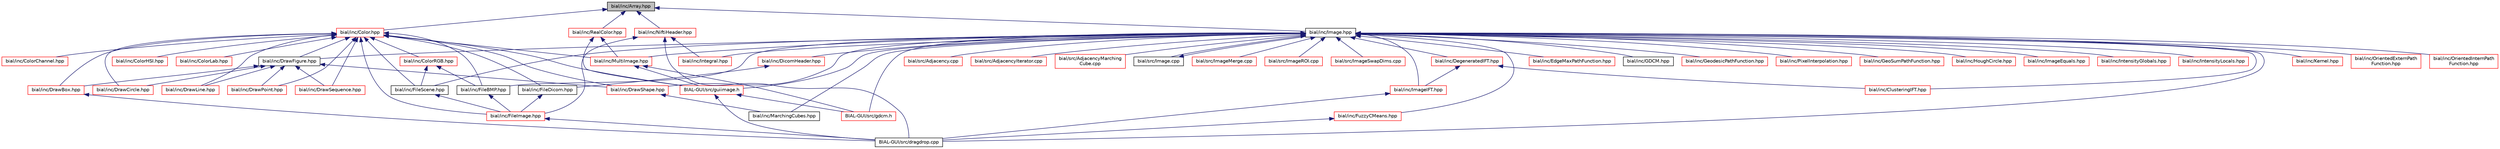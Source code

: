 digraph "bial/inc/Array.hpp"
{
  edge [fontname="Helvetica",fontsize="10",labelfontname="Helvetica",labelfontsize="10"];
  node [fontname="Helvetica",fontsize="10",shape=record];
  Node1 [label="bial/inc/Array.hpp",height=0.2,width=0.4,color="black", fillcolor="grey75", style="filled", fontcolor="black"];
  Node1 -> Node2 [dir="back",color="midnightblue",fontsize="10",style="solid",fontname="Helvetica"];
  Node2 [label="bial/inc/Image.hpp",height=0.2,width=0.4,color="black", fillcolor="white", style="filled",URL="$_image_8hpp.html"];
  Node2 -> Node3 [dir="back",color="midnightblue",fontsize="10",style="solid",fontname="Helvetica"];
  Node3 [label="bial/inc/DegeneratedIFT.hpp",height=0.2,width=0.4,color="red", fillcolor="white", style="filled",URL="$_degenerated_i_f_t_8hpp.html"];
  Node3 -> Node4 [dir="back",color="midnightblue",fontsize="10",style="solid",fontname="Helvetica"];
  Node4 [label="bial/inc/ClusteringIFT.hpp",height=0.2,width=0.4,color="red", fillcolor="white", style="filled",URL="$_clustering_i_f_t_8hpp.html"];
  Node3 -> Node5 [dir="back",color="midnightblue",fontsize="10",style="solid",fontname="Helvetica"];
  Node5 [label="bial/inc/ImageIFT.hpp",height=0.2,width=0.4,color="red", fillcolor="white", style="filled",URL="$_image_i_f_t_8hpp.html"];
  Node5 -> Node6 [dir="back",color="midnightblue",fontsize="10",style="solid",fontname="Helvetica"];
  Node6 [label="BIAL-GUI/src/dragdrop.cpp",height=0.2,width=0.4,color="black", fillcolor="white", style="filled",URL="$dragdrop_8cpp.html"];
  Node2 -> Node4 [dir="back",color="midnightblue",fontsize="10",style="solid",fontname="Helvetica"];
  Node2 -> Node7 [dir="back",color="midnightblue",fontsize="10",style="solid",fontname="Helvetica"];
  Node7 [label="bial/inc/DicomHeader.hpp",height=0.2,width=0.4,color="red", fillcolor="white", style="filled",URL="$_dicom_header_8hpp.html",tooltip="Content: Dicom header reader   Description: Reads Dicom file and header containts. Based on Fabio Kawaoka Takase implementation.   Future add-on&#39;s: - Translate all comments to English. Reformat code to Bial standard. "];
  Node7 -> Node8 [dir="back",color="midnightblue",fontsize="10",style="solid",fontname="Helvetica"];
  Node8 [label="bial/inc/FileDicom.hpp",height=0.2,width=0.4,color="black", fillcolor="white", style="filled",URL="$_file_dicom_8hpp.html"];
  Node8 -> Node9 [dir="back",color="midnightblue",fontsize="10",style="solid",fontname="Helvetica"];
  Node9 [label="bial/inc/FileImage.hpp",height=0.2,width=0.4,color="red", fillcolor="white", style="filled",URL="$_file_image_8hpp.html"];
  Node9 -> Node6 [dir="back",color="midnightblue",fontsize="10",style="solid",fontname="Helvetica"];
  Node2 -> Node10 [dir="back",color="midnightblue",fontsize="10",style="solid",fontname="Helvetica"];
  Node10 [label="bial/inc/DrawFigure.hpp",height=0.2,width=0.4,color="black", fillcolor="white", style="filled",URL="$_draw_figure_8hpp.html"];
  Node10 -> Node11 [dir="back",color="midnightblue",fontsize="10",style="solid",fontname="Helvetica"];
  Node11 [label="bial/inc/DrawBox.hpp",height=0.2,width=0.4,color="red", fillcolor="white", style="filled",URL="$_draw_box_8hpp.html"];
  Node11 -> Node6 [dir="back",color="midnightblue",fontsize="10",style="solid",fontname="Helvetica"];
  Node10 -> Node12 [dir="back",color="midnightblue",fontsize="10",style="solid",fontname="Helvetica"];
  Node12 [label="bial/inc/DrawCircle.hpp",height=0.2,width=0.4,color="red", fillcolor="white", style="filled",URL="$_draw_circle_8hpp.html"];
  Node10 -> Node13 [dir="back",color="midnightblue",fontsize="10",style="solid",fontname="Helvetica"];
  Node13 [label="bial/inc/DrawLine.hpp",height=0.2,width=0.4,color="red", fillcolor="white", style="filled",URL="$_draw_line_8hpp.html"];
  Node10 -> Node14 [dir="back",color="midnightblue",fontsize="10",style="solid",fontname="Helvetica"];
  Node14 [label="bial/inc/DrawPoint.hpp",height=0.2,width=0.4,color="red", fillcolor="white", style="filled",URL="$_draw_point_8hpp.html"];
  Node10 -> Node15 [dir="back",color="midnightblue",fontsize="10",style="solid",fontname="Helvetica"];
  Node15 [label="bial/inc/DrawSequence.hpp",height=0.2,width=0.4,color="red", fillcolor="white", style="filled",URL="$_draw_sequence_8hpp.html"];
  Node10 -> Node16 [dir="back",color="midnightblue",fontsize="10",style="solid",fontname="Helvetica"];
  Node16 [label="bial/inc/DrawShape.hpp",height=0.2,width=0.4,color="red", fillcolor="white", style="filled",URL="$_draw_shape_8hpp.html"];
  Node16 -> Node17 [dir="back",color="midnightblue",fontsize="10",style="solid",fontname="Helvetica"];
  Node17 [label="bial/inc/MarchingCubes.hpp",height=0.2,width=0.4,color="black", fillcolor="white", style="filled",URL="$_marching_cubes_8hpp.html",tooltip="Content: Marching Cubes Algorithm   Description: Algorithm proposed by Lorensen and Cline to extract ..."];
  Node2 -> Node16 [dir="back",color="midnightblue",fontsize="10",style="solid",fontname="Helvetica"];
  Node2 -> Node18 [dir="back",color="midnightblue",fontsize="10",style="solid",fontname="Helvetica"];
  Node18 [label="bial/inc/EdgeMaxPathFunction.hpp",height=0.2,width=0.4,color="red", fillcolor="white", style="filled",URL="$_edge_max_path_function_8hpp.html"];
  Node2 -> Node19 [dir="back",color="midnightblue",fontsize="10",style="solid",fontname="Helvetica"];
  Node19 [label="bial/inc/FileBMP.hpp",height=0.2,width=0.4,color="black", fillcolor="white", style="filled",URL="$_file_b_m_p_8hpp.html"];
  Node19 -> Node9 [dir="back",color="midnightblue",fontsize="10",style="solid",fontname="Helvetica"];
  Node2 -> Node20 [dir="back",color="midnightblue",fontsize="10",style="solid",fontname="Helvetica"];
  Node20 [label="bial/inc/FileScene.hpp",height=0.2,width=0.4,color="black", fillcolor="white", style="filled",URL="$_file_scene_8hpp.html"];
  Node20 -> Node9 [dir="back",color="midnightblue",fontsize="10",style="solid",fontname="Helvetica"];
  Node2 -> Node21 [dir="back",color="midnightblue",fontsize="10",style="solid",fontname="Helvetica"];
  Node21 [label="bial/inc/FuzzyCMeans.hpp",height=0.2,width=0.4,color="red", fillcolor="white", style="filled",URL="$_fuzzy_c_means_8hpp.html",tooltip="Content: FuzzyCMeans class   Description: Implementation of Fuzzy C-Means clustering algorithm for 3D..."];
  Node21 -> Node6 [dir="back",color="midnightblue",fontsize="10",style="solid",fontname="Helvetica"];
  Node2 -> Node22 [dir="back",color="midnightblue",fontsize="10",style="solid",fontname="Helvetica"];
  Node22 [label="bial/inc/GDCM.hpp",height=0.2,width=0.4,color="black", fillcolor="white", style="filled",URL="$_g_d_c_m_8hpp.html",tooltip="Content: Bial GDCM class   Description: Wrapper to the GDCM library. "];
  Node2 -> Node23 [dir="back",color="midnightblue",fontsize="10",style="solid",fontname="Helvetica"];
  Node23 [label="bial/inc/GeodesicPathFunction.hpp",height=0.2,width=0.4,color="red", fillcolor="white", style="filled",URL="$_geodesic_path_function_8hpp.html"];
  Node2 -> Node24 [dir="back",color="midnightblue",fontsize="10",style="solid",fontname="Helvetica"];
  Node24 [label="bial/inc/PixelInterpolation.hpp",height=0.2,width=0.4,color="red", fillcolor="white", style="filled",URL="$_pixel_interpolation_8hpp.html"];
  Node2 -> Node25 [dir="back",color="midnightblue",fontsize="10",style="solid",fontname="Helvetica"];
  Node25 [label="bial/inc/GeoSumPathFunction.hpp",height=0.2,width=0.4,color="red", fillcolor="white", style="filled",URL="$_geo_sum_path_function_8hpp.html"];
  Node2 -> Node26 [dir="back",color="midnightblue",fontsize="10",style="solid",fontname="Helvetica"];
  Node26 [label="bial/inc/HoughCircle.hpp",height=0.2,width=0.4,color="red", fillcolor="white", style="filled",URL="$_hough_circle_8hpp.html"];
  Node2 -> Node27 [dir="back",color="midnightblue",fontsize="10",style="solid",fontname="Helvetica"];
  Node27 [label="bial/inc/ImageEquals.hpp",height=0.2,width=0.4,color="red", fillcolor="white", style="filled",URL="$_image_equals_8hpp.html"];
  Node2 -> Node5 [dir="back",color="midnightblue",fontsize="10",style="solid",fontname="Helvetica"];
  Node2 -> Node28 [dir="back",color="midnightblue",fontsize="10",style="solid",fontname="Helvetica"];
  Node28 [label="bial/inc/Integral.hpp",height=0.2,width=0.4,color="red", fillcolor="white", style="filled",URL="$_integral_8hpp.html"];
  Node2 -> Node29 [dir="back",color="midnightblue",fontsize="10",style="solid",fontname="Helvetica"];
  Node29 [label="bial/inc/IntensityGlobals.hpp",height=0.2,width=0.4,color="red", fillcolor="white", style="filled",URL="$_intensity_globals_8hpp.html"];
  Node2 -> Node30 [dir="back",color="midnightblue",fontsize="10",style="solid",fontname="Helvetica"];
  Node30 [label="bial/inc/IntensityLocals.hpp",height=0.2,width=0.4,color="red", fillcolor="white", style="filled",URL="$_intensity_locals_8hpp.html"];
  Node2 -> Node31 [dir="back",color="midnightblue",fontsize="10",style="solid",fontname="Helvetica"];
  Node31 [label="bial/inc/Kernel.hpp",height=0.2,width=0.4,color="red", fillcolor="white", style="filled",URL="$_kernel_8hpp.html"];
  Node2 -> Node17 [dir="back",color="midnightblue",fontsize="10",style="solid",fontname="Helvetica"];
  Node2 -> Node32 [dir="back",color="midnightblue",fontsize="10",style="solid",fontname="Helvetica"];
  Node32 [label="bial/inc/MultiImage.hpp",height=0.2,width=0.4,color="red", fillcolor="white", style="filled",URL="$_multi_image_8hpp.html"];
  Node32 -> Node33 [dir="back",color="midnightblue",fontsize="10",style="solid",fontname="Helvetica"];
  Node33 [label="BIAL-GUI/src/guiimage.h",height=0.2,width=0.4,color="red", fillcolor="white", style="filled",URL="$guiimage_8h.html"];
  Node33 -> Node6 [dir="back",color="midnightblue",fontsize="10",style="solid",fontname="Helvetica"];
  Node33 -> Node34 [dir="back",color="midnightblue",fontsize="10",style="solid",fontname="Helvetica"];
  Node34 [label="BIAL-GUI/src/gdcm.h",height=0.2,width=0.4,color="red", fillcolor="white", style="filled",URL="$gdcm_8h.html"];
  Node32 -> Node34 [dir="back",color="midnightblue",fontsize="10",style="solid",fontname="Helvetica"];
  Node2 -> Node35 [dir="back",color="midnightblue",fontsize="10",style="solid",fontname="Helvetica"];
  Node35 [label="bial/inc/OrientedExternPath\lFunction.hpp",height=0.2,width=0.4,color="red", fillcolor="white", style="filled",URL="$_oriented_extern_path_function_8hpp.html"];
  Node2 -> Node36 [dir="back",color="midnightblue",fontsize="10",style="solid",fontname="Helvetica"];
  Node36 [label="bial/inc/OrientedInternPath\lFunction.hpp",height=0.2,width=0.4,color="red", fillcolor="white", style="filled",URL="$_oriented_intern_path_function_8hpp.html"];
  Node2 -> Node37 [dir="back",color="midnightblue",fontsize="10",style="solid",fontname="Helvetica"];
  Node37 [label="bial/src/Adjacency.cpp",height=0.2,width=0.4,color="red", fillcolor="white", style="filled",URL="$_adjacency_8cpp.html"];
  Node2 -> Node38 [dir="back",color="midnightblue",fontsize="10",style="solid",fontname="Helvetica"];
  Node38 [label="bial/src/AdjacencyIterator.cpp",height=0.2,width=0.4,color="red", fillcolor="white", style="filled",URL="$_adjacency_iterator_8cpp.html"];
  Node2 -> Node39 [dir="back",color="midnightblue",fontsize="10",style="solid",fontname="Helvetica"];
  Node39 [label="bial/src/AdjacencyMarching\lCube.cpp",height=0.2,width=0.4,color="red", fillcolor="white", style="filled",URL="$_adjacency_marching_cube_8cpp.html"];
  Node2 -> Node40 [dir="back",color="midnightblue",fontsize="10",style="solid",fontname="Helvetica"];
  Node40 [label="bial/src/Image.cpp",height=0.2,width=0.4,color="black", fillcolor="white", style="filled",URL="$_image_8cpp.html"];
  Node40 -> Node2 [dir="back",color="midnightblue",fontsize="10",style="solid",fontname="Helvetica"];
  Node2 -> Node41 [dir="back",color="midnightblue",fontsize="10",style="solid",fontname="Helvetica"];
  Node41 [label="bial/src/ImageMerge.cpp",height=0.2,width=0.4,color="red", fillcolor="white", style="filled",URL="$_image_merge_8cpp.html"];
  Node2 -> Node42 [dir="back",color="midnightblue",fontsize="10",style="solid",fontname="Helvetica"];
  Node42 [label="bial/src/ImageROI.cpp",height=0.2,width=0.4,color="red", fillcolor="white", style="filled",URL="$_image_r_o_i_8cpp.html"];
  Node2 -> Node43 [dir="back",color="midnightblue",fontsize="10",style="solid",fontname="Helvetica"];
  Node43 [label="bial/src/ImageSwapDims.cpp",height=0.2,width=0.4,color="red", fillcolor="white", style="filled",URL="$_image_swap_dims_8cpp.html"];
  Node2 -> Node33 [dir="back",color="midnightblue",fontsize="10",style="solid",fontname="Helvetica"];
  Node2 -> Node6 [dir="back",color="midnightblue",fontsize="10",style="solid",fontname="Helvetica"];
  Node2 -> Node34 [dir="back",color="midnightblue",fontsize="10",style="solid",fontname="Helvetica"];
  Node1 -> Node44 [dir="back",color="midnightblue",fontsize="10",style="solid",fontname="Helvetica"];
  Node44 [label="bial/inc/Color.hpp",height=0.2,width=0.4,color="red", fillcolor="white", style="filled",URL="$_color_8hpp.html"];
  Node44 -> Node45 [dir="back",color="midnightblue",fontsize="10",style="solid",fontname="Helvetica"];
  Node45 [label="bial/inc/ColorChannel.hpp",height=0.2,width=0.4,color="red", fillcolor="white", style="filled",URL="$_color_channel_8hpp.html"];
  Node44 -> Node46 [dir="back",color="midnightblue",fontsize="10",style="solid",fontname="Helvetica"];
  Node46 [label="bial/inc/ColorHSI.hpp",height=0.2,width=0.4,color="red", fillcolor="white", style="filled",URL="$_color_h_s_i_8hpp.html"];
  Node44 -> Node47 [dir="back",color="midnightblue",fontsize="10",style="solid",fontname="Helvetica"];
  Node47 [label="bial/inc/ColorLab.hpp",height=0.2,width=0.4,color="red", fillcolor="white", style="filled",URL="$_color_lab_8hpp.html"];
  Node44 -> Node48 [dir="back",color="midnightblue",fontsize="10",style="solid",fontname="Helvetica"];
  Node48 [label="bial/inc/ColorRGB.hpp",height=0.2,width=0.4,color="red", fillcolor="white", style="filled",URL="$_color_r_g_b_8hpp.html"];
  Node48 -> Node19 [dir="back",color="midnightblue",fontsize="10",style="solid",fontname="Helvetica"];
  Node48 -> Node20 [dir="back",color="midnightblue",fontsize="10",style="solid",fontname="Helvetica"];
  Node44 -> Node11 [dir="back",color="midnightblue",fontsize="10",style="solid",fontname="Helvetica"];
  Node44 -> Node10 [dir="back",color="midnightblue",fontsize="10",style="solid",fontname="Helvetica"];
  Node44 -> Node12 [dir="back",color="midnightblue",fontsize="10",style="solid",fontname="Helvetica"];
  Node44 -> Node13 [dir="back",color="midnightblue",fontsize="10",style="solid",fontname="Helvetica"];
  Node44 -> Node14 [dir="back",color="midnightblue",fontsize="10",style="solid",fontname="Helvetica"];
  Node44 -> Node15 [dir="back",color="midnightblue",fontsize="10",style="solid",fontname="Helvetica"];
  Node44 -> Node16 [dir="back",color="midnightblue",fontsize="10",style="solid",fontname="Helvetica"];
  Node44 -> Node19 [dir="back",color="midnightblue",fontsize="10",style="solid",fontname="Helvetica"];
  Node44 -> Node8 [dir="back",color="midnightblue",fontsize="10",style="solid",fontname="Helvetica"];
  Node44 -> Node9 [dir="back",color="midnightblue",fontsize="10",style="solid",fontname="Helvetica"];
  Node44 -> Node20 [dir="back",color="midnightblue",fontsize="10",style="solid",fontname="Helvetica"];
  Node44 -> Node32 [dir="back",color="midnightblue",fontsize="10",style="solid",fontname="Helvetica"];
  Node44 -> Node33 [dir="back",color="midnightblue",fontsize="10",style="solid",fontname="Helvetica"];
  Node1 -> Node49 [dir="back",color="midnightblue",fontsize="10",style="solid",fontname="Helvetica"];
  Node49 [label="bial/inc/NiftiHeader.hpp",height=0.2,width=0.4,color="red", fillcolor="white", style="filled",URL="$_nifti_header_8hpp.html",tooltip="Content: NiftiHeader class   Description: Magnetic Resonance Image class.   Future add-on&#39;s: Complete..."];
  Node49 -> Node9 [dir="back",color="midnightblue",fontsize="10",style="solid",fontname="Helvetica"];
  Node49 -> Node28 [dir="back",color="midnightblue",fontsize="10",style="solid",fontname="Helvetica"];
  Node49 -> Node6 [dir="back",color="midnightblue",fontsize="10",style="solid",fontname="Helvetica"];
  Node1 -> Node50 [dir="back",color="midnightblue",fontsize="10",style="solid",fontname="Helvetica"];
  Node50 [label="bial/inc/RealColor.hpp",height=0.2,width=0.4,color="red", fillcolor="white", style="filled",URL="$_real_color_8hpp.html"];
  Node50 -> Node32 [dir="back",color="midnightblue",fontsize="10",style="solid",fontname="Helvetica"];
  Node50 -> Node33 [dir="back",color="midnightblue",fontsize="10",style="solid",fontname="Helvetica"];
}
